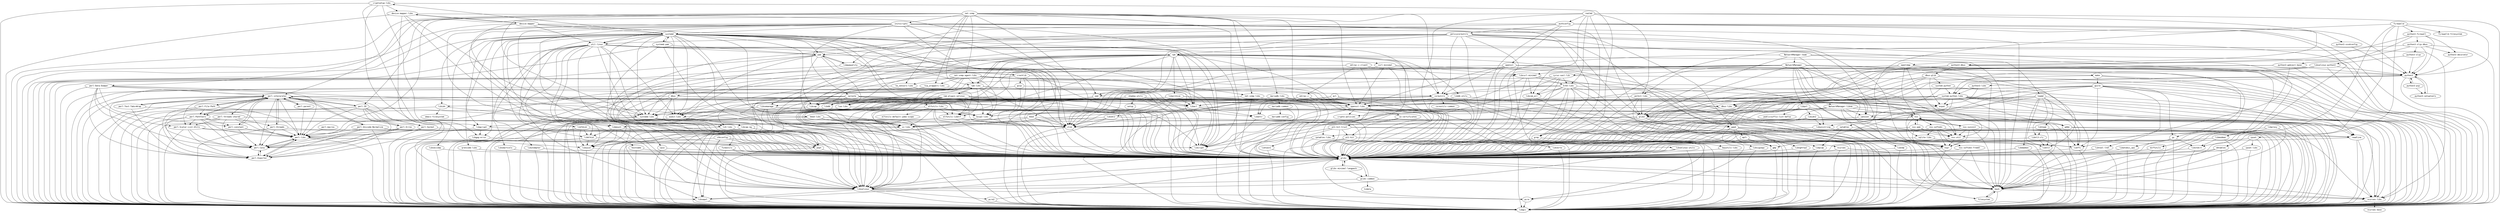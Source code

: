 strict digraph G {
node [fontname=monospace];
  "acl" -> "glibc";
  "acl" -> "libacl";
  "acl" -> "libattr";
  "acl" -> "libgcc";
  "audit-libs" -> "glibc";
  "audit-libs" -> "libcap-ng";
  "audit-libs" -> "libgcc";
  "authconfig" -> "bash";
  "authconfig" -> "glibc";
  "authconfig" -> "libgcc";
  "authconfig" -> "libpwquality";
  "authconfig" -> "openssl";
  "authconfig" -> "pam";
  "authconfig" -> "policycoreutils";
  "authconfig" -> "python3";
  "authconfig" -> "python3-sssdconfig";
  "bash" -> "filesystem";
  "bash" -> "glibc";
  "bash" -> "libgcc";
  "bash" -> "ncurses-libs";
  "bzip2-libs" -> "glibc";
  "bzip2-libs" -> "libgcc";
  "ca-certificates" -> "p11-kit";
  "ca-certificates" -> "p11-kit-trust";
  "chkconfig" -> "glibc";
  "chkconfig" -> "libgcc";
  "chkconfig" -> "libselinux";
  "chkconfig" -> "libsepol";
  "chkconfig" -> "popt";
  "coreutils" -> "coreutils-common";
  "coreutils" -> "glibc";
  "coreutils" -> "gmp";
  "coreutils" -> "libacl";
  "coreutils" -> "libattr";
  "coreutils" -> "libcap";
  "coreutils" -> "libgcc";
  "coreutils" -> "libselinux";
  "coreutils" -> "ncurses";
  "coreutils" -> "openssl-libs";
  "cpio" -> "glibc";
  "cpio" -> "libgcc";
  "cracklib" -> "bash";
  "cracklib" -> "glibc";
  "cracklib" -> "gzip";
  "cracklib" -> "libgcc";
  "cracklib" -> "zlib";
  "cryptsetup-libs" -> "device-mapper-libs";
  "cryptsetup-libs" -> "glibc";
  "cryptsetup-libs" -> "libgcc";
  "cryptsetup-libs" -> "libgcrypt";
  "cryptsetup-libs" -> "libgpg-error";
  "cryptsetup-libs" -> "libuuid";
  "curl-minimal" -> "glibc";
  "curl-minimal" -> "libcurl-minimal";
  "curl-minimal" -> "libgcc";
  "curl-minimal" -> "openssl-libs";
  "curl-minimal" -> "zlib";
  "cyrus-sasl-lib" -> "glibc";
  "cyrus-sasl-lib" -> "krb5-libs";
  "cyrus-sasl-lib" -> "libcom_err";
  "cyrus-sasl-lib" -> "libcrypt";
  "cyrus-sasl-lib" -> "libdb";
  "cyrus-sasl-lib" -> "libgcc";
  "dbus" -> "audit-libs";
  "dbus" -> "dbus-libs";
  "dbus" -> "expat";
  "dbus" -> "glibc";
  "dbus-glib" -> "dbus-libs";
  "dbus-glib" -> "expat";
  "dbus-glib" -> "glib2";
  "dbus-glib" -> "glibc";
  "dbus-glib" -> "libffi";
  "dbus-glib" -> "libgcc";
  "dbus-glib" -> "system-python";
  "dbus" -> "libcap-ng";
  "dbus" -> "libgcc";
  "dbus" -> "libselinux";
  "dbus-libs" -> "glibc";
  "dbus-libs" -> "libgcc";
  "dbus-libs" -> "systemd-libs";
  "dbus" -> "systemd-libs";
  "device-mapper" -> "bash";
  "device-mapper" -> "device-mapper-libs";
  "device-mapper" -> "glibc";
  "device-mapper" -> "libgcc";
  "device-mapper-libs" -> "device-mapper";
  "device-mapper-libs" -> "glibc";
  "device-mapper-libs" -> "libgcc";
  "device-mapper-libs" -> "libselinux";
  "device-mapper-libs" -> "libsepol";
  "device-mapper-libs" -> "systemd-libs";
  "device-mapper" -> "systemd";
  "device-mapper" -> "systemd-libs";
  "device-mapper" -> "util-linux";
  "diffutils" -> "glibc";
  "diffutils" -> "libgcc";
  "ebtables" -> "bash";
  "ebtables" -> "glibc";
  "ebtables" -> "libgcc";
  "elfutils-libelf" -> "glibc";
  "elfutils-libelf" -> "libgcc";
  "elfutils-libelf" -> "zlib";
  "elfutils-libs" -> "bzip2-libs";
  "elfutils-libs" -> "elfutils-default-yama-scope";
  "elfutils-libs" -> "elfutils-libelf";
  "elfutils-libs" -> "glibc";
  "elfutils-libs" -> "libgcc";
  "elfutils-libs" -> "xz-libs";
  "elfutils-libs" -> "zlib";
  "expat" -> "glibc";
  "expat" -> "libgcc";
  "filesystem" -> "bash";
  "findutils" -> "glibc";
  "findutils" -> "libgcc";
  "findutils" -> "libselinux";
  "firewalld" -> "bash";
  "firewalld" -> "ebtables";
  "firewalld" -> "firewalld-filesystem";
  "firewalld" -> "ipset";
  "firewalld" -> "iptables";
  "firewalld" -> "python3";
  "firewalld" -> "python3-firewall";
  "gawk" -> "filesystem";
  "gawk" -> "glibc";
  "gawk" -> "gmp";
  "gawk" -> "libgcc";
  "gawk" -> "libsigsegv";
  "gawk" -> "mpfr";
  "gawk" -> "readline";
  "gc" -> "glibc";
  "gc" -> "libatomic_ops";
  "gc" -> "libgcc";
  "gc" -> "libstdc++";
  "gdbm" -> "glibc";
  "gdbm" -> "libgcc";
  "gdbm" -> "ncurses-libs";
  "gdbm" -> "readline";
  "glib2" -> "bash";
  "glib2" -> "glibc";
  "glib2" -> "libffi";
  "glib2" -> "libgcc";
  "glib2" -> "libmount";
  "glib2" -> "libselinux";
  "glib2" -> "pcre";
  "glib2" -> "zlib";
  "glibc-common" -> "bash";
  "glibc-common" -> "glibc";
  "glibc-common" -> "libselinux";
  "glibc-common" -> "tzdata";
  "glibc" -> "glibc-common";
  "glibc" -> "glibc-minimal-langpack";
  "glibc-minimal-langpack" -> "glibc";
  "glibc-minimal-langpack" -> "glibc-common";
  "gmp" -> "glibc";
  "gmp" -> "libgcc";
  "grep" -> "glibc";
  "grep" -> "libgcc";
  "grep" -> "pcre";
  "guile" -> "coreutils";
  "guile" -> "gc";
  "guile" -> "glibc";
  "guile" -> "gmp";
  "guile" -> "libcrypt";
  "guile" -> "libffi";
  "guile" -> "libgcc";
  "guile" -> "libtool-ltdl";
  "guile" -> "libunistring";
  "guile" -> "ncurses-libs";
  "guile" -> "readline";
  "gzip" -> "coreutils";
  "gzip" -> "glibc";
  "gzip" -> "libgcc";
  "hostname" -> "glibc";
  "hostname" -> "libgcc";
  "initscripts" -> "bash";
  "initscripts" -> "cpio";
  "initscripts" -> "findutils";
  "initscripts" -> "gawk";
  "initscripts" -> "glib2";
  "initscripts" -> "glibc";
  "initscripts" -> "grep";
  "initscripts" -> "hostname";
  "initscripts" -> "iproute";
  "initscripts" -> "kmod";
  "initscripts" -> "libgcc";
  "initscripts" -> "popt";
  "initscripts" -> "sed";
  "initscripts" -> "systemd";
  "initscripts" -> "util-linux";
  "iproute" -> "bash";
  "iproute" -> "elfutils-libelf";
  "iproute" -> "glibc";
  "iproute" -> "libcap";
  "iproute" -> "libdb";
  "iproute" -> "libgcc";
  "iproute" -> "libidn";
  "iproute" -> "libselinux";
  "iproute" -> "ncurses-libs";
  "iproute" -> "openssl-libs";
  "iproute" -> "systemd-libs";
  "ipset" -> "bash";
  "ipset" -> "glibc";
  "ipset" -> "ipset-libs";
  "ipset" -> "libgcc";
  "ipset-libs" -> "glibc";
  "ipset-libs" -> "libgcc";
  "iptables" -> "bash";
  "iptables" -> "glibc";
  "iptables" -> "iptables-libs";
  "iptables" -> "libgcc";
  "iptables" -> "libpcap";
  "iptables-libs" -> "glibc";
  "iptables-libs" -> "libgcc";
  "iptables-libs" -> "libpcap";
  "jansson" -> "glibc";
  "jansson" -> "libgcc";
  "keyutils-libs" -> "glibc";
  "keyutils-libs" -> "libgcc";
  "kmod" -> "bash";
  "kmod" -> "glibc";
  "kmod" -> "libgcc";
  "kmod-libs" -> "glibc";
  "kmod-libs" -> "libgcc";
  "kmod-libs" -> "xz-libs";
  "kmod-libs" -> "zlib";
  "kmod" -> "xz-libs";
  "kmod" -> "zlib";
  "krb5-libs" -> "bash";
  "krb5-libs" -> "coreutils";
  "krb5-libs" -> "crypto-policies";
  "krb5-libs" -> "gawk";
  "krb5-libs" -> "glibc";
  "krb5-libs" -> "grep";
  "krb5-libs" -> "keyutils-libs";
  "krb5-libs" -> "libcom_err";
  "krb5-libs" -> "libgcc";
  "krb5-libs" -> "libselinux";
  "krb5-libs" -> "libverto";
  "krb5-libs" -> "openssl-libs";
  "krb5-libs" -> "sed";
  "libacl" -> "glibc";
  "libacl" -> "libattr";
  "libacl" -> "libgcc";
  "libarchive" -> "bzip2-libs";
  "libarchive" -> "glibc";
  "libarchive" -> "libacl";
  "libarchive" -> "libgcc";
  "libarchive" -> "libxml2";
  "libarchive" -> "lz4-libs";
  "libarchive" -> "openssl-libs";
  "libarchive" -> "xz-libs";
  "libarchive" -> "zlib";
  "libatomic_ops" -> "glibc";
  "libatomic_ops" -> "libgcc";
  "libattr" -> "glibc";
  "libattr" -> "libgcc";
  "libblkid" -> "glibc";
  "libblkid" -> "libgcc";
  "libblkid" -> "libuuid";
  "libcap" -> "glibc";
  "libcap" -> "libgcc";
  "libcap-ng" -> "glibc";
  "libcap-ng" -> "libgcc";
  "libcom_err" -> "glibc";
  "libcom_err" -> "libgcc";
  "libcrypt" -> "glibc";
  "libcurl-minimal" -> "glibc";
  "libcurl-minimal" -> "krb5-libs";
  "libcurl-minimal" -> "libcom_err";
  "libcurl-minimal" -> "libgcc";
  "libcurl-minimal" -> "libnghttp2";
  "libcurl-minimal" -> "openssl-libs";
  "libcurl-minimal" -> "zlib";
  "libdaemon" -> "glibc";
  "libdaemon" -> "libgcc";
  "libdb" -> "glibc";
  "libdb" -> "libgcc";
  "libdb-utils" -> "glibc";
  "libdb-utils" -> "libdb";
  "libdb-utils" -> "libgcc";
  "libfdisk" -> "glibc";
  "libfdisk" -> "libblkid";
  "libfdisk" -> "libgcc";
  "libfdisk" -> "libuuid";
  "libffi" -> "glibc";
  "libffi" -> "libgcc";
  "libgcrypt" -> "glibc";
  "libgcrypt" -> "libgcc";
  "libgcrypt" -> "libgpg-error";
  "libgpg-error" -> "glibc";
  "libgpg-error" -> "libgcc";
  "libidn2" -> "glibc";
  "libidn2" -> "libgcc";
  "libidn2" -> "libunistring";
  "libidn2" -> "ncurses-libs";
  "libidn2" -> "zlib";
  "libidn" -> "emacs-filesystem";
  "libidn" -> "glibc";
  "libidn" -> "libgcc";
  "libmodman" -> "glibc";
  "libmodman" -> "libgcc";
  "libmodman" -> "libstdc++";
  "libmount" -> "glibc";
  "libmount" -> "libblkid";
  "libmount" -> "libgcc";
  "libmount" -> "libselinux";
  "libmount" -> "libuuid";
  "libndp" -> "glibc";
  "libndp" -> "libgcc";
  "libnghttp2" -> "glibc";
  "libnghttp2" -> "libgcc";
  "libnl3-cli" -> "glibc";
  "libnl3-cli" -> "libgcc";
  "libnl3-cli" -> "libnl3";
  "libnl3" -> "glibc";
  "libnl3" -> "libgcc";
  "libpcap" -> "glibc";
  "libpcap" -> "libgcc";
  "libproxy" -> "glibc";
  "libproxy" -> "libgcc";
  "libproxy" -> "libmodman";
  "libproxy" -> "libstdc++";
  "libpsl" -> "glibc";
  "libpsl" -> "libgcc";
  "libpsl" -> "libidn2";
  "libpsl" -> "libunistring";
  "libpsl" -> "publicsuffix-list-dafsa";
  "libpwquality" -> "cracklib";
  "libpwquality" -> "glibc";
  "libpwquality" -> "libgcc";
  "libpwquality" -> "pam";
  "libseccomp" -> "glibc";
  "libseccomp" -> "libgcc";
  "libselinux" -> "glibc";
  "libselinux" -> "libgcc";
  "libselinux" -> "libsepol";
  "libselinux" -> "pcre";
  "libselinux" -> "pcre2";
  "libselinux-python3" -> "glibc";
  "libselinux-python3" -> "libgcc";
  "libselinux-python3" -> "libselinux";
  "libselinux-python3" -> "python3";
  "libselinux-python3" -> "system-python-libs";
  "libselinux-utils" -> "glibc";
  "libselinux-utils" -> "libgcc";
  "libselinux-utils" -> "libselinux";
  "libsemanage" -> "audit-libs";
  "libsemanage" -> "bzip2-libs";
  "libsemanage" -> "glibc";
  "libsemanage" -> "libgcc";
  "libsemanage" -> "libselinux";
  "libsemanage" -> "libsepol";
  "libsepol" -> "glibc";
  "libsepol" -> "libgcc";
  "libsigsegv" -> "glibc";
  "libsigsegv" -> "libgcc";
  "libsmartcols" -> "glibc";
  "libsmartcols" -> "libgcc";
  "libstdc++" -> "glibc";
  "libstdc++" -> "libgcc";
  "libtasn1" -> "glibc";
  "libtasn1" -> "libgcc";
  "libteam" -> "glibc";
  "libteam" -> "libgcc";
  "libteam" -> "libnl3";
  "libteam" -> "libnl3-cli";
  "libtool-ltdl" -> "glibc";
  "libtool-ltdl" -> "libgcc";
  "libunistring" -> "glibc";
  "libunistring" -> "libgcc";
  "libutempter" -> "glibc";
  "libutempter" -> "libgcc";
  "libuuid" -> "glibc";
  "libuuid" -> "libgcc";
  "libverto" -> "glibc";
  "libverto" -> "libgcc";
  "libxml2" -> "glibc";
  "libxml2" -> "libgcc";
  "libxml2" -> "xz-libs";
  "libxml2" -> "zlib";
  "lm_sensors-libs" -> "glibc";
  "lm_sensors-libs" -> "libgcc";
  "lua-libs" -> "glibc";
  "lua-libs" -> "libgcc";
  "lz4-libs" -> "glibc";
  "lz4-libs" -> "libgcc";
  "make" -> "gc";
  "make" -> "glibc";
  "make" -> "guile";
  "make" -> "libgcc";
  "mariadb-common" -> "glibc";
  "mariadb-common" -> "mariadb-config";
  "mariadb-libs" -> "glibc";
  "mariadb-libs" -> "mariadb-common";
  "mariadb-libs" -> "openssl-libs";
  "mariadb-libs" -> "zlib";
  "mpfr" -> "glibc";
  "mpfr" -> "gmp";
  "mpfr" -> "libgcc";
  "ncurses" -> "glibc";
  "ncurses" -> "libgcc";
  "ncurses-libs" -> "glibc";
  "ncurses-libs" -> "libgcc";
  "ncurses-libs" -> "ncurses-base";
  "ncurses" -> "ncurses-libs";
  "net-snmp-agent-libs" -> "glibc";
  "net-snmp-agent-libs" -> "libcrypt";
  "net-snmp-agent-libs" -> "libgcc";
  "net-snmp-agent-libs" -> "lm_sensors-libs";
  "net-snmp-agent-libs" -> "net-snmp-libs";
  "net-snmp-agent-libs" -> "openssl-libs";
  "net-snmp-agent-libs" -> "perl-libs";
  "net-snmp-agent-libs" -> "rpm-libs";
  "net-snmp-agent-libs" -> "tcp_wrappers-libs";
  "net-snmp" -> "coreutils";
  "net-snmp" -> "glibc";
  "net-snmp" -> "initscripts";
  "net-snmp" -> "libcrypt";
  "net-snmp" -> "libgcc";
  "net-snmp-libs" -> "glibc";
  "net-snmp-libs" -> "libgcc";
  "net-snmp-libs" -> "openssl-libs";
  "net-snmp" -> "lm_sensors-libs";
  "net-snmp" -> "mariadb-libs";
  "net-snmp" -> "net-snmp-agent-libs";
  "net-snmp" -> "net-snmp-libs";
  "net-snmp" -> "openssl-libs";
  "net-snmp" -> "perl-Data-Dumper";
  "net-snmp" -> "perl-interpreter";
  "net-snmp" -> "perl-IO";
  "net-snmp" -> "perl-libs";
  "net-snmp" -> "rpm-libs";
  "net-snmp" -> "tcp_wrappers-libs";
  "net-snmp" -> "zlib";
  "NetworkManager" -> "audit-libs";
  "NetworkManager" -> "dbus";
  "NetworkManager" -> "glib2";
  "NetworkManager" -> "glibc";
  "NetworkManager" -> "jansson";
  "NetworkManager" -> "libcurl-minimal";
  "NetworkManager" -> "libgcc";
  "NetworkManager" -> "libndp";
  "NetworkManager" -> "libnl3";
  "NetworkManager-libnm" -> "glib2";
  "NetworkManager-libnm" -> "glibc";
  "NetworkManager-libnm" -> "jansson";
  "NetworkManager-libnm" -> "libgcc";
  "NetworkManager-libnm" -> "libuuid";
  "NetworkManager-libnm" -> "nspr";
  "NetworkManager-libnm" -> "nss";
  "NetworkManager-libnm" -> "nss-util";
  "NetworkManager-libnm" -> "systemd-libs";
  "NetworkManager" -> "libpsl";
  "NetworkManager" -> "libselinux";
  "NetworkManager" -> "libuuid";
  "NetworkManager" -> "NetworkManager-libnm";
  "NetworkManager" -> "nspr";
  "NetworkManager" -> "nss";
  "NetworkManager" -> "nss-util";
  "NetworkManager" -> "polkit-libs";
  "NetworkManager" -> "readline";
  "NetworkManager" -> "systemd-libs";
  "NetworkManager-team" -> "glib2";
  "NetworkManager-team" -> "glibc";
  "NetworkManager-team" -> "jansson";
  "NetworkManager-team" -> "libgcc";
  "NetworkManager-team" -> "NetworkManager";
  "NetworkManager-team" -> "teamd";
  "nspr" -> "glibc";
  "nspr" -> "libgcc";
  "nss" -> "glibc";
  "nss" -> "libgcc";
  "nss" -> "nspr";
  "nss" -> "nss-pem";
  "nss" -> "nss-softokn";
  "nss" -> "nss-sysinit";
  "nss" -> "nss-util";
  "nss-pem" -> "glibc";
  "nss-pem" -> "libgcc";
  "nss-pem" -> "nspr";
  "nss-pem" -> "nss";
  "nss-pem" -> "nss-util";
  "nss-softokn-freebl" -> "bash";
  "nss-softokn-freebl" -> "glibc";
  "nss-softokn-freebl" -> "libgcc";
  "nss-softokn" -> "glibc";
  "nss-softokn" -> "libgcc";
  "nss-softokn" -> "nspr";
  "nss-softokn" -> "nss-softokn-freebl";
  "nss-softokn" -> "nss-util";
  "nss-softokn" -> "sqlite-libs";
  "nss-sysinit" -> "bash";
  "nss-sysinit" -> "glibc";
  "nss-sysinit" -> "libgcc";
  "nss-sysinit" -> "nspr";
  "nss-sysinit" -> "nss";
  "nss-sysinit" -> "nss-util";
  "nss-util" -> "glibc";
  "nss-util" -> "libgcc";
  "nss-util" -> "nspr";
  "nss" -> "zlib";
  "openldap" -> "cyrus-sasl-lib";
  "openldap" -> "glibc";
  "openldap" -> "libgcc";
  "openldap" -> "nspr";
  "openldap" -> "nss";
  "openldap" -> "nss-util";
  "openssl" -> "bash";
  "openssl" -> "coreutils";
  "openssl" -> "glibc";
  "openssl" -> "libgcc";
  "openssl-libs" -> "ca-certificates";
  "openssl-libs" -> "crypto-policies";
  "openssl-libs" -> "glibc";
  "openssl-libs" -> "libgcc";
  "openssl-libs" -> "zlib";
  "openssl" -> "make";
  "openssl" -> "openssl-libs";
  "openssl" -> "zlib";
  "p11-kit" -> "glibc";
  "p11-kit" -> "libffi";
  "p11-kit" -> "libgcc";
  "p11-kit-trust" -> "bash";
  "p11-kit-trust" -> "glibc";
  "p11-kit-trust" -> "libffi";
  "p11-kit-trust" -> "libgcc";
  "p11-kit-trust" -> "libtasn1";
  "p11-kit-trust" -> "p11-kit";
  "pam" -> "audit-libs";
  "pam" -> "cracklib";
  "pam" -> "glibc";
  "pam" -> "libcrypt";
  "pam" -> "libdb";
  "pam" -> "libgcc";
  "pam" -> "libpwquality";
  "pam" -> "libselinux";
  "pcre2" -> "glibc";
  "pcre2" -> "libgcc";
  "pcre" -> "glibc";
  "pcre" -> "libgcc";
  "perl-Carp" -> "perl-Exporter";
  "perl-Carp" -> "perl-libs";
  "perl-constant" -> "perl-Carp";
  "perl-constant" -> "perl-interpreter";
  "perl-constant" -> "perl-libs";
  "perl-Data-Dumper" -> "glibc";
  "perl-Data-Dumper" -> "libgcc";
  "perl-Data-Dumper" -> "perl-Carp";
  "perl-Data-Dumper" -> "perl-constant";
  "perl-Data-Dumper" -> "perl-Exporter";
  "perl-Data-Dumper" -> "perl-interpreter";
  "perl-Data-Dumper" -> "perl-libs";
  "perl-Data-Dumper" -> "perl-Scalar-List-Utils";
  "perl-Errno" -> "perl-Carp";
  "perl-Errno" -> "perl-Exporter";
  "perl-Errno" -> "perl-interpreter";
  "perl-Errno" -> "perl-libs";
  "perl-Exporter" -> "perl-Carp";
  "perl-Exporter" -> "perl-libs";
  "perl-File-Path" -> "perl-Carp";
  "perl-File-Path" -> "perl-Exporter";
  "perl-File-Path" -> "perl-interpreter";
  "perl-File-Path" -> "perl-libs";
  "perl-File-Path" -> "perl-PathTools";
  "perl-interpreter" -> "gdbm";
  "perl-interpreter" -> "glibc";
  "perl-interpreter" -> "libcrypt";
  "perl-interpreter" -> "libgcc";
  "perl-interpreter" -> "perl-Carp";
  "perl-interpreter" -> "perl-constant";
  "perl-interpreter" -> "perl-Exporter";
  "perl-interpreter" -> "perl-File-Path";
  "perl-interpreter" -> "perl-IO";
  "perl-interpreter" -> "perl-libs";
  "perl-interpreter" -> "perl-parent";
  "perl-interpreter" -> "perl-PathTools";
  "perl-interpreter" -> "perl-Scalar-List-Utils";
  "perl-interpreter" -> "perl-Text-Tabs+Wrap";
  "perl-interpreter" -> "perl-threads";
  "perl-interpreter" -> "perl-threads-shared";
  "perl-interpreter" -> "perl-Unicode-Normalize";
  "perl-IO" -> "glibc";
  "perl-IO" -> "libgcc";
  "perl-IO" -> "perl-Carp";
  "perl-IO" -> "perl-Errno";
  "perl-IO" -> "perl-Exporter";
  "perl-IO" -> "perl-interpreter";
  "perl-IO" -> "perl-libs";
  "perl-IO" -> "perl-PathTools";
  "perl-IO" -> "perl-Socket";
  "perl-libs" -> "glibc";
  "perl-libs" -> "libcrypt";
  "perl-libs" -> "libgcc";
  "perl-libs" -> "perl-Carp";
  "perl-libs" -> "perl-Exporter";
  "perl-macros" -> "perl-libs";
  "perl-parent" -> "perl-interpreter";
  "perl-parent" -> "perl-libs";
  "perl-PathTools" -> "glibc";
  "perl-PathTools" -> "libgcc";
  "perl-PathTools" -> "perl-Carp";
  "perl-PathTools" -> "perl-constant";
  "perl-PathTools" -> "perl-Exporter";
  "perl-PathTools" -> "perl-interpreter";
  "perl-PathTools" -> "perl-libs";
  "perl-PathTools" -> "perl-Scalar-List-Utils";
  "perl-Scalar-List-Utils" -> "glibc";
  "perl-Scalar-List-Utils" -> "libgcc";
  "perl-Scalar-List-Utils" -> "perl-Carp";
  "perl-Scalar-List-Utils" -> "perl-Exporter";
  "perl-Scalar-List-Utils" -> "perl-libs";
  "perl-Socket" -> "glibc";
  "perl-Socket" -> "libgcc";
  "perl-Socket" -> "perl-Carp";
  "perl-Socket" -> "perl-Exporter";
  "perl-Socket" -> "perl-interpreter";
  "perl-Socket" -> "perl-libs";
  "perl-Text-Tabs+Wrap" -> "perl-Exporter";
  "perl-Text-Tabs+Wrap" -> "perl-interpreter";
  "perl-Text-Tabs+Wrap" -> "perl-libs";
  "perl-threads" -> "glibc";
  "perl-threads" -> "libgcc";
  "perl-threads" -> "perl-Carp";
  "perl-threads" -> "perl-interpreter";
  "perl-threads" -> "perl-libs";
  "perl-threads-shared" -> "glibc";
  "perl-threads-shared" -> "libgcc";
  "perl-threads-shared" -> "perl-Carp";
  "perl-threads-shared" -> "perl-libs";
  "perl-threads-shared" -> "perl-Scalar-List-Utils";
  "perl-threads-shared" -> "perl-threads";
  "perl-Unicode-Normalize" -> "glibc";
  "perl-Unicode-Normalize" -> "libgcc";
  "perl-Unicode-Normalize" -> "perl-Carp";
  "perl-Unicode-Normalize" -> "perl-Exporter";
  "perl-Unicode-Normalize" -> "perl-interpreter";
  "perl-Unicode-Normalize" -> "perl-libs";
  "policycoreutils" -> "audit-libs";
  "policycoreutils" -> "bash";
  "policycoreutils" -> "coreutils";
  "policycoreutils" -> "diffutils";
  "policycoreutils" -> "gawk";
  "policycoreutils" -> "glibc";
  "policycoreutils" -> "grep";
  "policycoreutils" -> "libgcc";
  "policycoreutils" -> "libselinux";
  "policycoreutils" -> "libselinux-utils";
  "policycoreutils" -> "libsemanage";
  "policycoreutils" -> "libsepol";
  "policycoreutils" -> "rpm";
  "policycoreutils" -> "sed";
  "policycoreutils" -> "util-linux";
  "polkit-libs" -> "expat";
  "polkit-libs" -> "glib2";
  "polkit-libs" -> "glibc";
  "polkit-libs" -> "libgcc";
  "polkit-libs" -> "systemd-libs";
  "popt" -> "glibc";
  "popt" -> "libgcc";
  "python3-dbus" -> "dbus-glib";
  "python3-dbus" -> "dbus-libs";
  "python3-dbus" -> "glib2";
  "python3-dbus" -> "glibc";
  "python3-dbus" -> "libgcc";
  "python3-dbus" -> "python3";
  "python3-decorator" -> "python3";
  "python3-firewall" -> "python3";
  "python3-firewall" -> "python3-dbus";
  "python3-firewall" -> "python3-decorator";
  "python3-firewall" -> "python3-gobject-base";
  "python3-firewall" -> "python3-slip-dbus";
  "python3" -> "glibc";
  "python3-gobject-base" -> "glib2";
  "python3-gobject-base" -> "glibc";
  "python3-gobject-base" -> "libffi";
  "python3-gobject-base" -> "libgcc";
  "python3-gobject-base" -> "python3";
  "python3" -> "libgcc";
  "python3-libs" -> "expat";
  "python3-libs" -> "system-python-libs";
  "python3-pip" -> "python3";
  "python3-pip" -> "python3-setuptools";
  "python3" -> "python3-libs";
  "python3" -> "python3-pip";
  "python3" -> "python3-setuptools";
  "python3-setuptools" -> "python3";
  "python3-slip-dbus" -> "glibc";
  "python3-slip-dbus" -> "libgcc";
  "python3-slip-dbus" -> "python3";
  "python3-slip-dbus" -> "python3-dbus";
  "python3-slip-dbus" -> "python3-decorator";
  "python3-slip-dbus" -> "python3-slip";
  "python3-slip" -> "libselinux-python3";
  "python3-slip" -> "python3";
  "python3-sssdconfig" -> "python3";
  "python3" -> "system-python-libs";
  "qrencode-libs" -> "glibc";
  "qrencode-libs" -> "libgcc";
  "readline" -> "glibc";
  "readline" -> "libgcc";
  "readline" -> "ncurses-libs";
  "realmd" -> "authconfig";
  "realmd" -> "glib2";
  "realmd" -> "glibc";
  "realmd" -> "krb5-libs";
  "realmd" -> "libcom_err";
  "realmd" -> "libgcc";
  "realmd" -> "openldap";
  "realmd" -> "polkit-libs";
  "realmd" -> "systemd-libs";
  "rpm" -> "bash";
  "rpm" -> "bzip2-libs";
  "rpm" -> "coreutils";
  "rpm" -> "curl-minimal";
  "rpm" -> "elfutils-libelf";
  "rpm" -> "glibc";
  "rpm" -> "libacl";
  "rpm" -> "libarchive";
  "rpm" -> "libcap";
  "rpm" -> "libdb";
  "rpm" -> "libdb-utils";
  "rpm" -> "libgcc";
  "rpm-libs" -> "bzip2-libs";
  "rpm-libs" -> "elfutils-libelf";
  "rpm-libs" -> "glibc";
  "rpm-libs" -> "libacl";
  "rpm-libs" -> "libcap";
  "rpm-libs" -> "libdb";
  "rpm-libs" -> "libgcc";
  "rpm-libs" -> "lua-libs";
  "rpm-libs" -> "openssl-libs";
  "rpm-libs" -> "popt";
  "rpm-libs" -> "rpm";
  "rpm-libs" -> "rpm-plugin-selinux";
  "rpm-libs" -> "xz-libs";
  "rpm-libs" -> "zlib";
  "rpm" -> "lua-libs";
  "rpm" -> "openssl-libs";
  "rpm-plugin-selinux" -> "bzip2-libs";
  "rpm-plugin-selinux" -> "elfutils-libelf";
  "rpm-plugin-selinux" -> "glibc";
  "rpm-plugin-selinux" -> "libacl";
  "rpm-plugin-selinux" -> "libcap";
  "rpm-plugin-selinux" -> "libdb";
  "rpm-plugin-selinux" -> "libgcc";
  "rpm-plugin-selinux" -> "libselinux";
  "rpm-plugin-selinux" -> "lua-libs";
  "rpm-plugin-selinux" -> "openssl-libs";
  "rpm-plugin-selinux" -> "popt";
  "rpm-plugin-selinux" -> "rpm-libs";
  "rpm-plugin-selinux" -> "xz-libs";
  "rpm-plugin-selinux" -> "zlib";
  "rpm" -> "popt";
  "rpm" -> "rpm-libs";
  "rpm" -> "xz-libs";
  "rpm" -> "zlib";
  "sed" -> "glibc";
  "sed" -> "libacl";
  "sed" -> "libgcc";
  "sed" -> "libselinux";
  "shadow-utils" -> "audit-libs";
  "shadow-utils" -> "glibc";
  "shadow-utils" -> "libacl";
  "shadow-utils" -> "libattr";
  "shadow-utils" -> "libcrypt";
  "shadow-utils" -> "libgcc";
  "shadow-utils" -> "libselinux";
  "shadow-utils" -> "libsemanage";
  "shadow-utils" -> "setup";
  "sqlite-libs" -> "glibc";
  "sqlite-libs" -> "libgcc";
  "systemd" -> "audit-libs";
  "systemd" -> "bash";
  "systemd" -> "bzip2-libs";
  "systemd" -> "cryptsetup-libs";
  "systemd" -> "dbus";
  "systemd" -> "elfutils-libelf";
  "systemd" -> "elfutils-libs";
  "systemd" -> "glibc";
  "systemd" -> "iptables-libs";
  "systemd" -> "kmod-libs";
  "systemd" -> "libacl";
  "systemd" -> "libblkid";
  "systemd" -> "libcap";
  "systemd" -> "libcrypt";
  "systemd" -> "libgcc";
  "systemd" -> "libgcrypt";
  "systemd" -> "libgpg-error";
  "systemd" -> "libidn";
  "systemd" -> "libmount";
  "systemd" -> "libseccomp";
  "systemd" -> "libselinux";
  "systemd-libs" -> "glibc";
  "systemd-libs" -> "libgcc";
  "systemd-libs" -> "libgcrypt";
  "systemd-libs" -> "libselinux";
  "systemd-libs" -> "lz4-libs";
  "systemd-libs" -> "xz-libs";
  "systemd" -> "lz4-libs";
  "systemd" -> "pam";
  "systemd-pam" -> "glibc";
  "systemd-pam" -> "libgcc";
  "systemd-pam" -> "libselinux";
  "systemd-pam" -> "pam";
  "systemd-pam" -> "systemd";
  "systemd" -> "qrencode-libs";
  "systemd" -> "systemd-libs";
  "systemd" -> "systemd-pam";
  "systemd" -> "util-linux";
  "systemd" -> "xz-libs";
  "systemd" -> "zlib";
  "system-python" -> "glibc";
  "system-python" -> "libgcc";
  "system-python-libs" -> "bash";
  "system-python-libs" -> "bzip2-libs";
  "system-python-libs" -> "expat";
  "system-python-libs" -> "gdbm";
  "system-python-libs" -> "glibc";
  "system-python-libs" -> "libcrypt";
  "system-python-libs" -> "libffi";
  "system-python-libs" -> "libgcc";
  "system-python-libs" -> "ncurses-libs";
  "system-python-libs" -> "openssl-libs";
  "system-python-libs" -> "readline";
  "system-python-libs" -> "sqlite-libs";
  "system-python-libs" -> "xz-libs";
  "system-python-libs" -> "zlib";
  "system-python" -> "system-python-libs";
  "tcp_wrappers-libs" -> "glibc";
  "tcp_wrappers-libs" -> "libgcc";
  "teamd" -> "bash";
  "teamd" -> "dbus-libs";
  "teamd" -> "glibc";
  "teamd" -> "jansson";
  "teamd" -> "libdaemon";
  "teamd" -> "libgcc";
  "teamd" -> "libnl3";
  "teamd" -> "libnl3-cli";
  "teamd" -> "libteam";
  "util-linux" -> "audit-libs";
  "util-linux" -> "glibc";
  "util-linux" -> "libblkid";
  "util-linux" -> "libcap-ng";
  "util-linux" -> "libcrypt";
  "util-linux" -> "libfdisk";
  "util-linux" -> "libgcc";
  "util-linux" -> "libmount";
  "util-linux" -> "libselinux";
  "util-linux" -> "libsmartcols";
  "util-linux" -> "libutempter";
  "util-linux" -> "libuuid";
  "util-linux" -> "ncurses-libs";
  "util-linux" -> "pam";
  "util-linux" -> "systemd-libs";
  "util-linux" -> "zlib";
  "xmlrpc-c-client" -> "glibc";
  "xmlrpc-c-client" -> "libcurl-minimal";
  "xmlrpc-c-client" -> "libgcc";
  "xmlrpc-c-client" -> "xmlrpc-c";
  "xmlrpc-c" -> "glibc";
  "xmlrpc-c" -> "libgcc";
  "xmlrpc-c" -> "openssl-libs";
  "xz-libs" -> "glibc";
  "xz-libs" -> "libgcc";
  "zlib" -> "glibc";
  "zlib" -> "libgcc";
}
